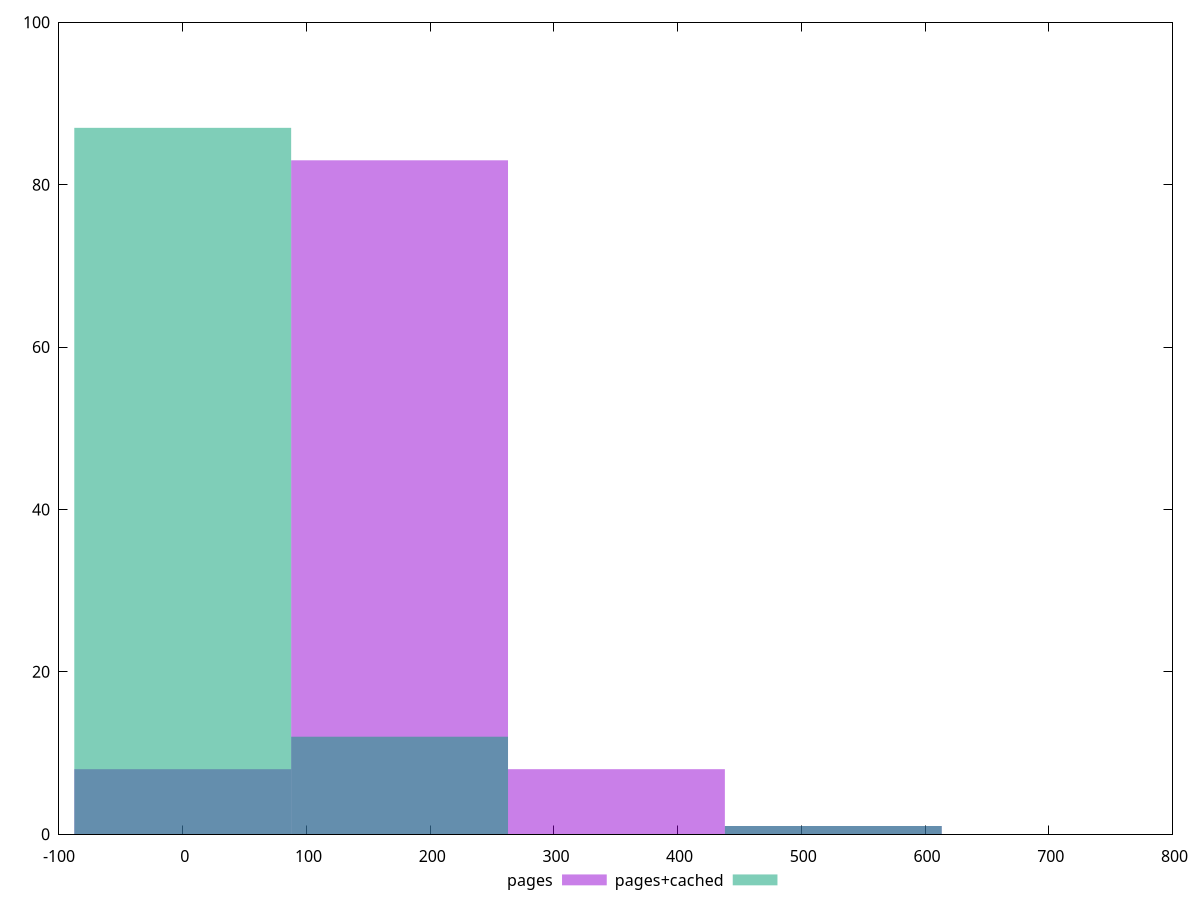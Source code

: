 reset
set terminal svg size 640, 500 enhanced background rgb 'white'
set output "reprap/unused-css-rules/comparison/histogram/1_vs_2.svg"

$pages <<EOF
350.5604693578601 8
175.28023467893004 83
0 8
525.8407040367902 1
EOF

$pagesCached <<EOF
525.8407040367902 1
175.28023467893004 12
0 87
EOF

set key outside below
set boxwidth 175.28023467893004
set yrange [0:100]
set style fill transparent solid 0.5 noborder

plot \
  $pages title "pages" with boxes, \
  $pagesCached title "pages+cached" with boxes, \


reset